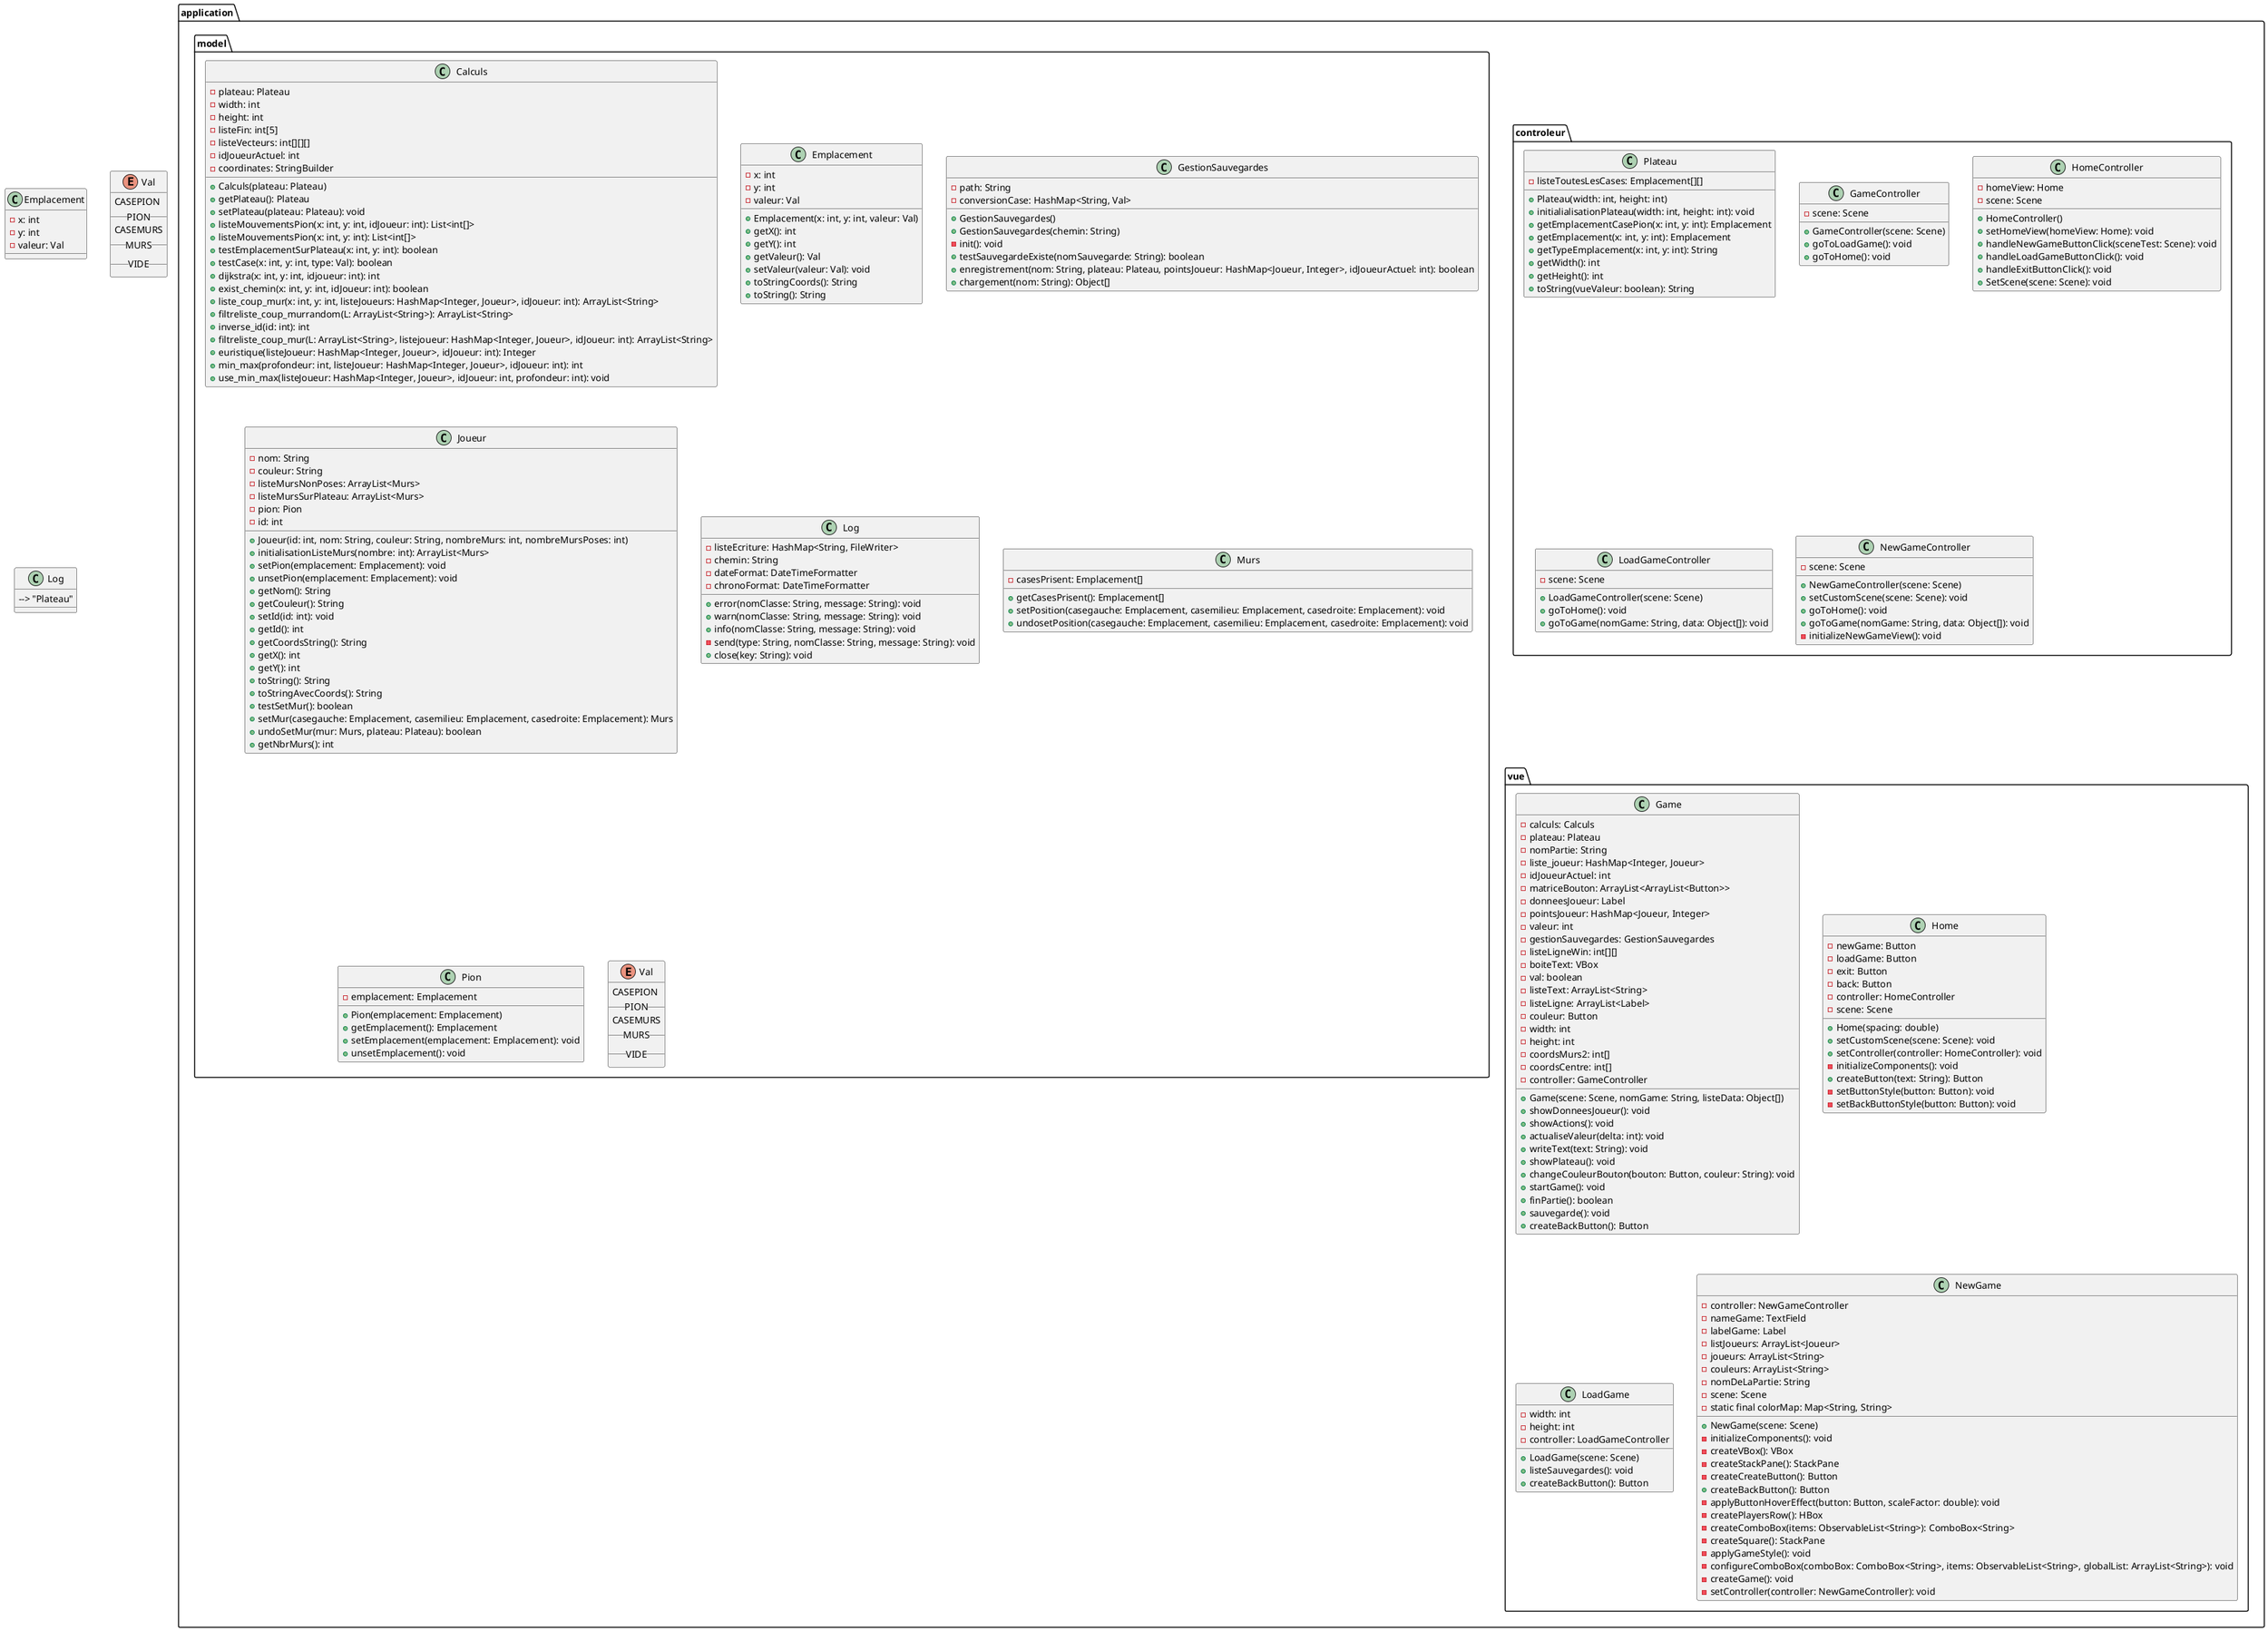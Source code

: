 @startuml

package application.controleur {
    class Plateau {
        - listeToutesLesCases: Emplacement[][]
        + Plateau(width: int, height: int)
        + initialialisationPlateau(width: int, height: int): void
        + getEmplacementCasePion(x: int, y: int): Emplacement
        + getEmplacement(x: int, y: int): Emplacement
        + getTypeEmplacement(x: int, y: int): String
        + getWidth(): int
        + getHeight(): int
        + toString(vueValeur: boolean): String
    }

    class GameController {
        - scene: Scene
        + GameController(scene: Scene)
        + goToLoadGame(): void
        + goToHome(): void
    }

    class HomeController {
        - homeView: Home
        - scene: Scene
        + HomeController()
        + setHomeView(homeView: Home): void
        + handleNewGameButtonClick(sceneTest: Scene): void
        + handleLoadGameButtonClick(): void
        + handleExitButtonClick(): void
        + SetScene(scene: Scene): void
    }

    class LoadGameController {
        - scene: Scene
        + LoadGameController(scene: Scene)
        + goToHome(): void
        + goToGame(nomGame: String, data: Object[]): void
    }

    class NewGameController {
        - scene: Scene
        + NewGameController(scene: Scene)
        + setCustomScene(scene: Scene): void
        + goToHome(): void
        + goToGame(nomGame: String, data: Object[]): void
        - initializeNewGameView(): void
    }
}

class Emplacement {
    - x: int
    - y: int
    - valeur: Val
}

enum Val {
    CASEPION
    __PION__
    CASEMURS
    __MURS__
    __VIDE__
}

class Log {
    --> "Plateau"
}

package application.model {
    class Calculs {
        - plateau: Plateau
        - width: int
        - height: int
        - listeFin: int[5]
        - listeVecteurs: int[][][]
        - idJoueurActuel: int
        - coordinates: StringBuilder
        + Calculs(plateau: Plateau)
        + getPlateau(): Plateau
        + setPlateau(plateau: Plateau): void
        + listeMouvementsPion(x: int, y: int, idJoueur: int): List<int[]>
        + listeMouvementsPion(x: int, y: int): List<int[]>
        + testEmplacementSurPlateau(x: int, y: int): boolean
        + testCase(x: int, y: int, type: Val): boolean
        + dijkstra(x: int, y: int, idjoueur: int): int
        + exist_chemin(x: int, y: int, idJoueur: int): boolean
        + liste_coup_mur(x: int, y: int, listeJoueurs: HashMap<Integer, Joueur>, idJoueur: int): ArrayList<String>
        + filtreliste_coup_murrandom(L: ArrayList<String>): ArrayList<String>
        + inverse_id(id: int): int
        + filtreliste_coup_mur(L: ArrayList<String>, listejoueur: HashMap<Integer, Joueur>, idJoueur: int): ArrayList<String>
        + euristique(listeJoueur: HashMap<Integer, Joueur>, idJoueur: int): Integer
        + min_max(profondeur: int, listeJoueur: HashMap<Integer, Joueur>, idJoueur: int): int
        + use_min_max(listeJoueur: HashMap<Integer, Joueur>, idJoueur: int, profondeur: int): void
    }

    class Emplacement {
        - x: int
        - y: int
        - valeur: Val
        + Emplacement(x: int, y: int, valeur: Val)
        + getX(): int
        + getY(): int
        + getValeur(): Val
        + setValeur(valeur: Val): void
        + toStringCoords(): String
        + toString(): String
    }

    class GestionSauvegardes {
        - path: String
        - conversionCase: HashMap<String, Val>
        + GestionSauvegardes()
        + GestionSauvegardes(chemin: String)
        - init(): void
        + testSauvegardeExiste(nomSauvegarde: String): boolean
        + enregistrement(nom: String, plateau: Plateau, pointsJoueur: HashMap<Joueur, Integer>, idJoueurActuel: int): boolean
        + chargement(nom: String): Object[]
    }

    class Joueur {
        - nom: String
        - couleur: String
        - listeMursNonPoses: ArrayList<Murs>
        - listeMursSurPlateau: ArrayList<Murs>
        - pion: Pion
        - id: int
        + Joueur(id: int, nom: String, couleur: String, nombreMurs: int, nombreMursPoses: int)
        + initialisationListeMurs(nombre: int): ArrayList<Murs>
        + setPion(emplacement: Emplacement): void
        + unsetPion(emplacement: Emplacement): void
        + getNom(): String
        + getCouleur(): String
        + setId(id: int): void
        + getId(): int
        + getCoordsString(): String
        + getX(): int
        + getY(): int
        + toString(): String
        + toStringAvecCoords(): String
        + testSetMur(): boolean
        + setMur(casegauche: Emplacement, casemilieu: Emplacement, casedroite: Emplacement): Murs
        + undoSetMur(mur: Murs, plateau: Plateau): boolean
        + getNbrMurs(): int
    }

    class Log {
        - listeEcriture: HashMap<String, FileWriter>
        - chemin: String
        - dateFormat: DateTimeFormatter
        - chronoFormat: DateTimeFormatter
        + error(nomClasse: String, message: String): void
        + warn(nomClasse: String, message: String): void
        + info(nomClasse: String, message: String): void
        - send(type: String, nomClasse: String, message: String): void
        + close(key: String): void
    }

    class Murs {
        - casesPrisent: Emplacement[]
        + getCasesPrisent(): Emplacement[]
        + setPosition(casegauche: Emplacement, casemilieu: Emplacement, casedroite: Emplacement): void
        + undosetPosition(casegauche: Emplacement, casemilieu: Emplacement, casedroite: Emplacement): void
    }

    class Pion {
        - emplacement: Emplacement
        + Pion(emplacement: Emplacement)
        + getEmplacement(): Emplacement
        + setEmplacement(emplacement: Emplacement): void
        + unsetEmplacement(): void
    }

    enum Val {
        CASEPION
        __PION__
        CASEMURS
        __MURS__
        __VIDE__
    }
}

package application.vue {
    class Game {
        - calculs: Calculs
        - plateau: Plateau
        - nomPartie: String
        - liste_joueur: HashMap<Integer, Joueur>
        - idJoueurActuel: int
        - matriceBouton: ArrayList<ArrayList<Button>>
        - donneesJoueur: Label
        - pointsJoueur: HashMap<Joueur, Integer>
        - valeur: int
        - gestionSauvegardes: GestionSauvegardes
        - listeLigneWin: int[][]
        - boiteText: VBox
        - val: boolean
        - listeText: ArrayList<String>
        - listeLigne: ArrayList<Label>
        - couleur: Button
        - width: int
        - height: int
        - coordsMurs2: int[]
        - coordsCentre: int[]
        - controller: GameController
        + Game(scene: Scene, nomGame: String, listeData: Object[])
        + showDonneesJoueur(): void
        + showActions(): void
        + actualiseValeur(delta: int): void
        + writeText(text: String): void
        + showPlateau(): void
        + changeCouleurBouton(bouton: Button, couleur: String): void
        + startGame(): void
        + finPartie(): boolean
        + sauvegarde(): void
        + createBackButton(): Button
    }

    class Home {
        - newGame: Button
        - loadGame: Button
        - exit: Button
        - back: Button
        - controller: HomeController
        - scene: Scene
        + Home(spacing: double)
        + setCustomScene(scene: Scene): void
        + setController(controller: HomeController): void
        - initializeComponents(): void
        + createButton(text: String): Button
        - setButtonStyle(button: Button): void
        - setBackButtonStyle(button: Button): void
    }

    class LoadGame {
        - width: int
        - height: int
        - controller: LoadGameController
        + LoadGame(scene: Scene)
        + listeSauvegardes(): void
        + createBackButton(): Button
    }

    class NewGame {
        - controller: NewGameController
        - nameGame: TextField
        - labelGame: Label
        - listJoueurs: ArrayList<Joueur>
        - joueurs: ArrayList<String>
        - couleurs: ArrayList<String>
        - nomDeLaPartie: String
        - scene: Scene
        - static final colorMap: Map<String, String>
        + NewGame(scene: Scene)
        - initializeComponents(): void
        - createVBox(): VBox
        - createStackPane(): StackPane
        - createCreateButton(): Button
        + createBackButton(): Button
        - applyButtonHoverEffect(button: Button, scaleFactor: double): void
        - createPlayersRow(): HBox
        - createComboBox(items: ObservableList<String>): ComboBox<String>
        - createSquare(): StackPane
        - applyGameStyle(): void
        - configureComboBox(comboBox: ComboBox<String>, items: ObservableList<String>, globalList: ArrayList<String>): void
        - createGame(): void
        - setController(controller: NewGameController): void
    }
'Game --> Calculs
'Game --> Plateau
'Game --> Joueur
'Game --> LoadGameController
'Game --> HomeController
'Game --> NewGameController
'
'Calculs --> Plateau
'Calculs --> Joueur
'
'Plateau --> Emplacement
'Plateau --> Val
'Plateau --> Murs
'Plateau --> Pion
'
'GestionSauvegardes --> Plateau
'GestionSauvegardes --> Joueur
'
'Joueur --> Emplacement
'Joueur --> Murs
'Joueur --> Pion
'
'Log --> FileWriter
'
'LoadGameController --> Scene
'LoadGameController --> Home
'LoadGameController --> Game
'
'NewGameController --> Scene
'NewGameController --> Home
'NewGameController --> Game
'
'HomeController --> Home
'
'Home --> HomeController
'Home --> Scene
'Home --> LoadGame
'Home --> NewGame
'
'LoadGame --> Scene
'LoadGame --> LoadGameController
'LoadGame --> Plateau
'LoadGame --> Joueur
'
'NewGame --> Scene
'NewGame --> NewGameController
'NewGame --> Plateau
'NewGame --> Joueur


@enduml
